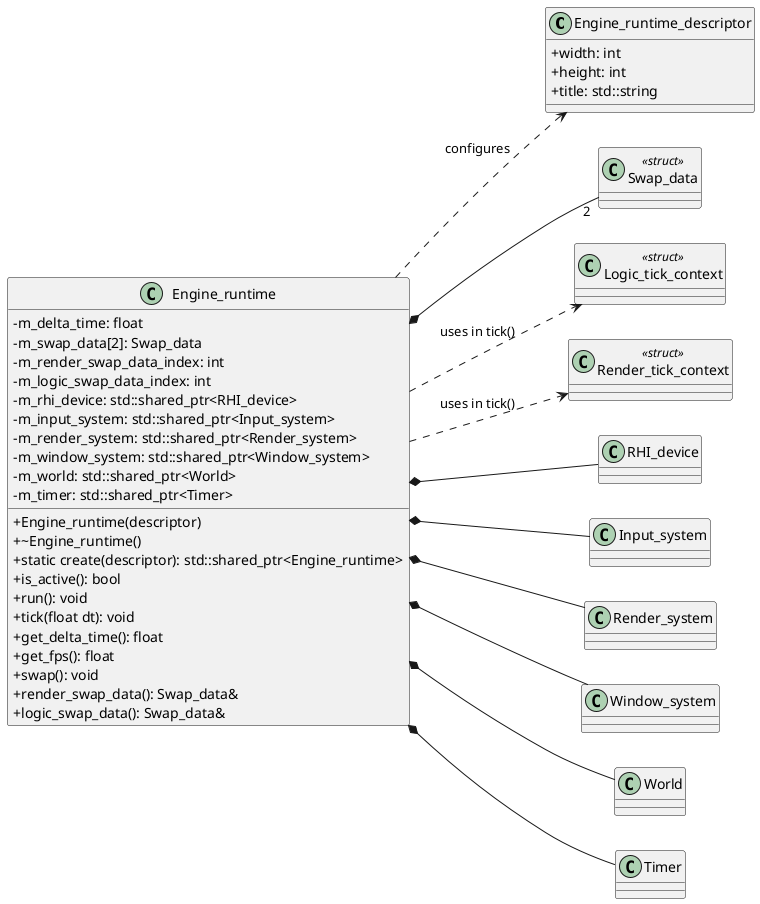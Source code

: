 @startuml
left to right direction
skinparam classAttributeIconSize 0

' Descriptor struct for Engine_runtime initialization
class Engine_runtime_descriptor {
    + width: int
    + height: int
    + title: std::string
}

' Main Engine_runtime class
class Engine_runtime {
    ' Private Member Variables
    - m_delta_time: float
    - m_swap_data[2]: Swap_data
    - m_render_swap_data_index: int
    - m_logic_swap_data_index: int
    - m_rhi_device: std::shared_ptr<RHI_device>
    - m_input_system: std::shared_ptr<Input_system>
    - m_render_system: std::shared_ptr<Render_system>
    - m_window_system: std::shared_ptr<Window_system>
    - m_world: std::shared_ptr<World>
    - m_timer: std::shared_ptr<Timer>

    ' Key Public Member Functions
    + Engine_runtime(descriptor)
    + ~Engine_runtime()
    + static create(descriptor): std::shared_ptr<Engine_runtime>
    + is_active(): bool
    + run(): void
    + tick(float dt): void
    + get_delta_time(): float
    + get_fps(): float
    + swap(): void
    + render_swap_data(): Swap_data&
    + logic_swap_data(): Swap_data&
}

' Other classes/structs used by Engine_runtime
class Swap_data <<struct>>
class Logic_tick_context <<struct>>
class Render_tick_context <<struct>>
class RHI_device
class Input_system
class Render_system
class Window_system
class World
class Timer

' Relationships
' Composition (Engine_runtime "owns" these components via shared_ptr or direct member)
Engine_runtime *-- RHI_device
Engine_runtime *-- Input_system
Engine_runtime *-- Render_system
Engine_runtime *-- Window_system
Engine_runtime *-- World
Engine_runtime *-- Timer
Engine_runtime *-- "2" Swap_data

' Dependency (Engine_runtime "uses" these types, typically as parameters or local variables)
Engine_runtime ..> Engine_runtime_descriptor : configures
Engine_runtime ..> Logic_tick_context : uses in tick()
Engine_runtime ..> Render_tick_context : uses in tick()

@enduml